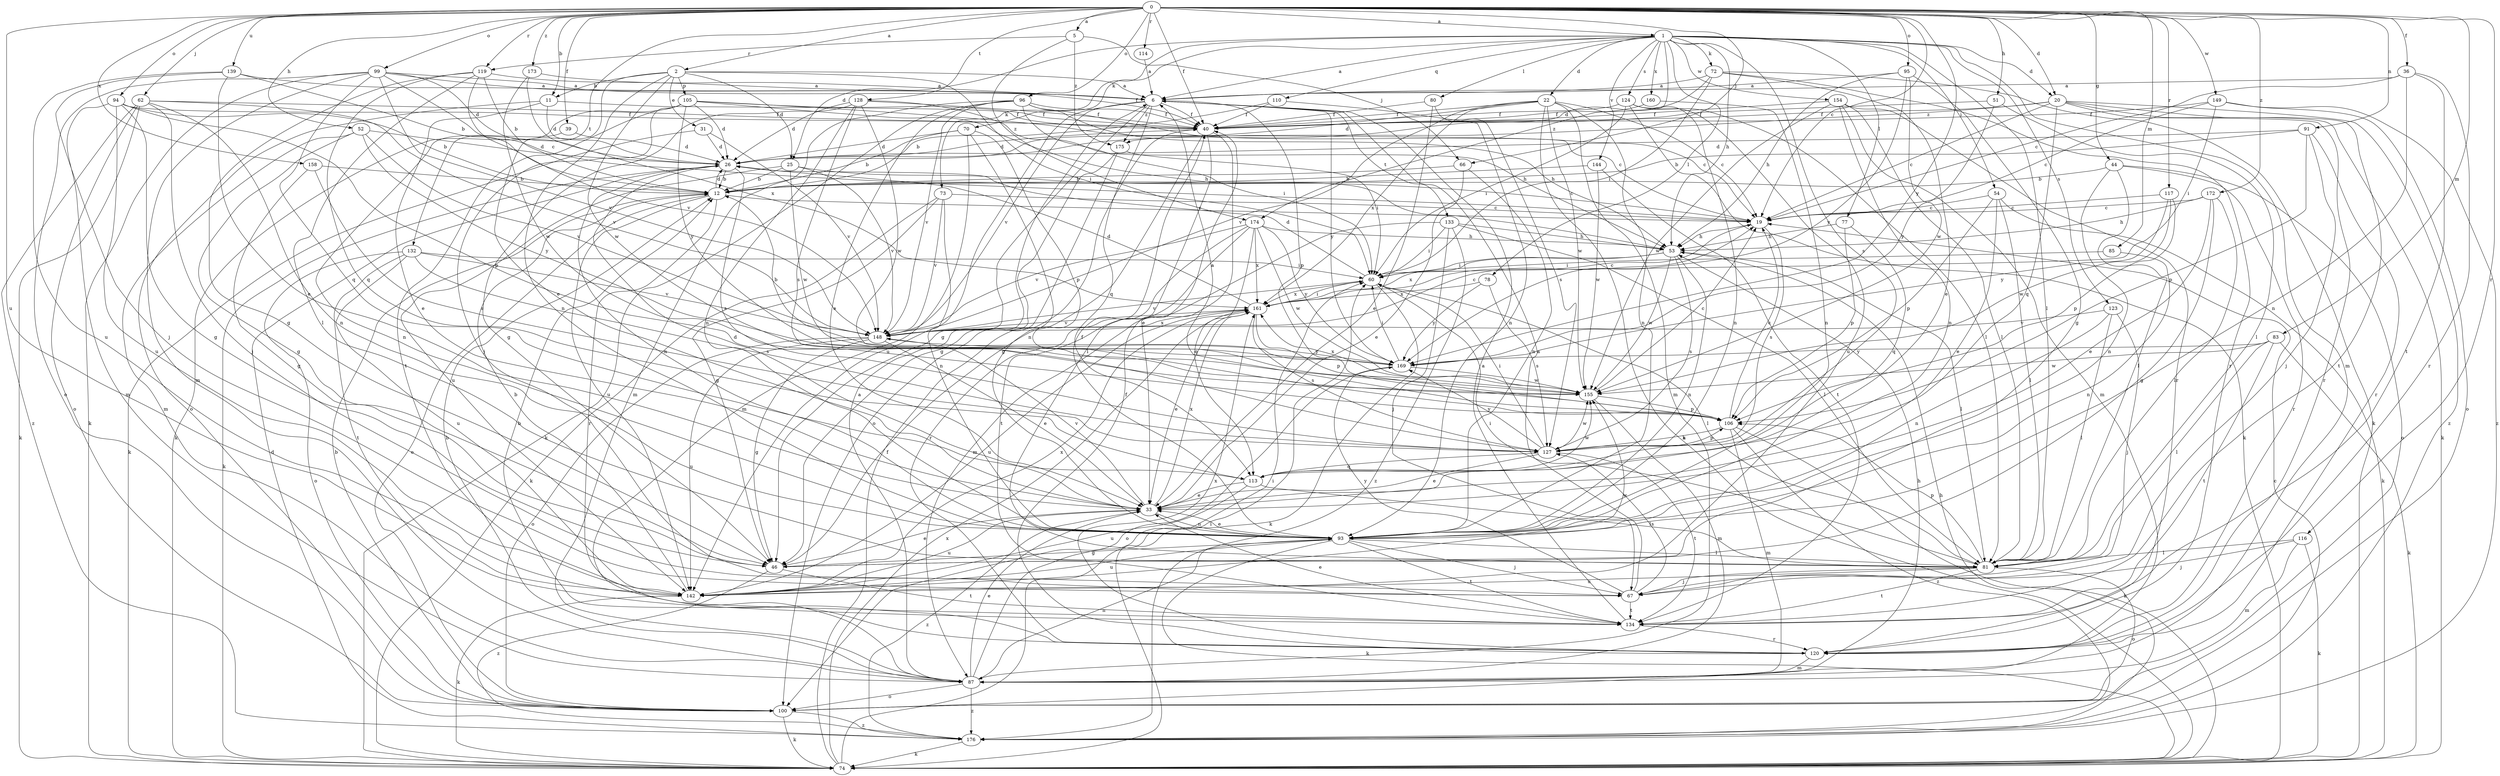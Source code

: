 strict digraph  {
0;
1;
2;
5;
6;
11;
12;
19;
20;
22;
25;
26;
31;
33;
36;
39;
40;
44;
46;
51;
52;
53;
54;
60;
62;
66;
67;
70;
72;
73;
74;
77;
78;
80;
81;
83;
85;
87;
91;
93;
94;
95;
96;
99;
100;
105;
106;
110;
113;
114;
116;
117;
119;
120;
123;
124;
127;
128;
132;
133;
134;
139;
142;
144;
148;
149;
154;
155;
158;
160;
161;
169;
172;
173;
174;
175;
176;
0 -> 1  [label=a];
0 -> 2  [label=a];
0 -> 5  [label=a];
0 -> 11  [label=b];
0 -> 19  [label=c];
0 -> 20  [label=d];
0 -> 36  [label=f];
0 -> 39  [label=f];
0 -> 40  [label=f];
0 -> 44  [label=g];
0 -> 51  [label=h];
0 -> 52  [label=h];
0 -> 62  [label=j];
0 -> 66  [label=j];
0 -> 83  [label=m];
0 -> 85  [label=m];
0 -> 91  [label=n];
0 -> 94  [label=o];
0 -> 95  [label=o];
0 -> 96  [label=o];
0 -> 99  [label=o];
0 -> 114  [label=r];
0 -> 116  [label=r];
0 -> 117  [label=r];
0 -> 119  [label=r];
0 -> 128  [label=t];
0 -> 132  [label=t];
0 -> 139  [label=u];
0 -> 142  [label=u];
0 -> 149  [label=w];
0 -> 158  [label=x];
0 -> 169  [label=y];
0 -> 172  [label=z];
0 -> 173  [label=z];
1 -> 6  [label=a];
1 -> 20  [label=d];
1 -> 22  [label=d];
1 -> 25  [label=d];
1 -> 53  [label=h];
1 -> 54  [label=i];
1 -> 70  [label=k];
1 -> 72  [label=k];
1 -> 73  [label=k];
1 -> 77  [label=l];
1 -> 78  [label=l];
1 -> 80  [label=l];
1 -> 81  [label=l];
1 -> 87  [label=m];
1 -> 110  [label=q];
1 -> 123  [label=s];
1 -> 124  [label=s];
1 -> 127  [label=s];
1 -> 144  [label=v];
1 -> 154  [label=w];
1 -> 160  [label=x];
1 -> 174  [label=z];
2 -> 6  [label=a];
2 -> 11  [label=b];
2 -> 25  [label=d];
2 -> 31  [label=e];
2 -> 33  [label=e];
2 -> 60  [label=i];
2 -> 93  [label=n];
2 -> 105  [label=p];
2 -> 155  [label=w];
5 -> 66  [label=j];
5 -> 119  [label=r];
5 -> 174  [label=z];
5 -> 175  [label=z];
6 -> 40  [label=f];
6 -> 46  [label=g];
6 -> 106  [label=p];
6 -> 113  [label=q];
6 -> 133  [label=t];
6 -> 142  [label=u];
6 -> 148  [label=v];
6 -> 169  [label=y];
6 -> 175  [label=z];
11 -> 26  [label=d];
11 -> 33  [label=e];
11 -> 40  [label=f];
11 -> 100  [label=o];
12 -> 19  [label=c];
12 -> 26  [label=d];
12 -> 100  [label=o];
12 -> 120  [label=r];
12 -> 142  [label=u];
19 -> 53  [label=h];
19 -> 127  [label=s];
20 -> 19  [label=c];
20 -> 40  [label=f];
20 -> 74  [label=k];
20 -> 113  [label=q];
20 -> 120  [label=r];
20 -> 134  [label=t];
20 -> 175  [label=z];
20 -> 176  [label=z];
22 -> 19  [label=c];
22 -> 26  [label=d];
22 -> 40  [label=f];
22 -> 74  [label=k];
22 -> 87  [label=m];
22 -> 93  [label=n];
22 -> 148  [label=v];
22 -> 155  [label=w];
22 -> 161  [label=x];
25 -> 12  [label=b];
25 -> 19  [label=c];
25 -> 142  [label=u];
25 -> 148  [label=v];
25 -> 155  [label=w];
26 -> 12  [label=b];
26 -> 74  [label=k];
26 -> 93  [label=n];
26 -> 127  [label=s];
31 -> 26  [label=d];
31 -> 74  [label=k];
31 -> 148  [label=v];
33 -> 26  [label=d];
33 -> 93  [label=n];
33 -> 142  [label=u];
33 -> 148  [label=v];
33 -> 161  [label=x];
33 -> 176  [label=z];
36 -> 6  [label=a];
36 -> 19  [label=c];
36 -> 93  [label=n];
36 -> 120  [label=r];
36 -> 134  [label=t];
39 -> 26  [label=d];
39 -> 93  [label=n];
40 -> 26  [label=d];
40 -> 33  [label=e];
40 -> 46  [label=g];
40 -> 81  [label=l];
44 -> 12  [label=b];
44 -> 81  [label=l];
44 -> 93  [label=n];
44 -> 100  [label=o];
44 -> 120  [label=r];
46 -> 33  [label=e];
46 -> 134  [label=t];
46 -> 176  [label=z];
51 -> 40  [label=f];
51 -> 81  [label=l];
51 -> 169  [label=y];
52 -> 26  [label=d];
52 -> 46  [label=g];
52 -> 87  [label=m];
52 -> 148  [label=v];
52 -> 169  [label=y];
53 -> 60  [label=i];
53 -> 81  [label=l];
53 -> 93  [label=n];
53 -> 127  [label=s];
53 -> 155  [label=w];
53 -> 161  [label=x];
54 -> 19  [label=c];
54 -> 33  [label=e];
54 -> 74  [label=k];
54 -> 81  [label=l];
54 -> 106  [label=p];
60 -> 26  [label=d];
60 -> 74  [label=k];
60 -> 81  [label=l];
60 -> 148  [label=v];
60 -> 161  [label=x];
62 -> 40  [label=f];
62 -> 67  [label=j];
62 -> 74  [label=k];
62 -> 93  [label=n];
62 -> 100  [label=o];
62 -> 148  [label=v];
62 -> 176  [label=z];
66 -> 12  [label=b];
66 -> 33  [label=e];
66 -> 93  [label=n];
67 -> 6  [label=a];
67 -> 127  [label=s];
67 -> 134  [label=t];
67 -> 169  [label=y];
70 -> 12  [label=b];
70 -> 26  [label=d];
70 -> 87  [label=m];
70 -> 93  [label=n];
70 -> 106  [label=p];
72 -> 6  [label=a];
72 -> 26  [label=d];
72 -> 33  [label=e];
72 -> 60  [label=i];
72 -> 74  [label=k];
72 -> 120  [label=r];
73 -> 19  [label=c];
73 -> 46  [label=g];
73 -> 74  [label=k];
73 -> 93  [label=n];
73 -> 148  [label=v];
74 -> 40  [label=f];
74 -> 60  [label=i];
74 -> 161  [label=x];
77 -> 53  [label=h];
77 -> 106  [label=p];
77 -> 113  [label=q];
78 -> 127  [label=s];
78 -> 161  [label=x];
78 -> 169  [label=y];
80 -> 33  [label=e];
80 -> 40  [label=f];
80 -> 127  [label=s];
81 -> 60  [label=i];
81 -> 67  [label=j];
81 -> 100  [label=o];
81 -> 106  [label=p];
81 -> 134  [label=t];
81 -> 142  [label=u];
83 -> 74  [label=k];
83 -> 81  [label=l];
83 -> 134  [label=t];
83 -> 155  [label=w];
83 -> 169  [label=y];
85 -> 60  [label=i];
85 -> 93  [label=n];
87 -> 6  [label=a];
87 -> 12  [label=b];
87 -> 33  [label=e];
87 -> 60  [label=i];
87 -> 93  [label=n];
87 -> 100  [label=o];
87 -> 176  [label=z];
91 -> 12  [label=b];
91 -> 26  [label=d];
91 -> 67  [label=j];
91 -> 106  [label=p];
91 -> 120  [label=r];
93 -> 33  [label=e];
93 -> 40  [label=f];
93 -> 46  [label=g];
93 -> 67  [label=j];
93 -> 74  [label=k];
93 -> 81  [label=l];
93 -> 134  [label=t];
93 -> 142  [label=u];
94 -> 12  [label=b];
94 -> 40  [label=f];
94 -> 46  [label=g];
94 -> 87  [label=m];
94 -> 106  [label=p];
94 -> 142  [label=u];
95 -> 6  [label=a];
95 -> 46  [label=g];
95 -> 53  [label=h];
95 -> 155  [label=w];
95 -> 169  [label=y];
96 -> 19  [label=c];
96 -> 33  [label=e];
96 -> 40  [label=f];
96 -> 53  [label=h];
96 -> 60  [label=i];
96 -> 74  [label=k];
96 -> 87  [label=m];
96 -> 148  [label=v];
99 -> 6  [label=a];
99 -> 19  [label=c];
99 -> 26  [label=d];
99 -> 40  [label=f];
99 -> 74  [label=k];
99 -> 87  [label=m];
99 -> 100  [label=o];
99 -> 113  [label=q];
99 -> 148  [label=v];
100 -> 12  [label=b];
100 -> 53  [label=h];
100 -> 74  [label=k];
100 -> 176  [label=z];
105 -> 19  [label=c];
105 -> 26  [label=d];
105 -> 40  [label=f];
105 -> 53  [label=h];
105 -> 67  [label=j];
105 -> 74  [label=k];
105 -> 134  [label=t];
105 -> 169  [label=y];
106 -> 6  [label=a];
106 -> 19  [label=c];
106 -> 74  [label=k];
106 -> 87  [label=m];
106 -> 127  [label=s];
106 -> 176  [label=z];
110 -> 12  [label=b];
110 -> 40  [label=f];
110 -> 93  [label=n];
113 -> 33  [label=e];
113 -> 81  [label=l];
113 -> 142  [label=u];
113 -> 155  [label=w];
114 -> 6  [label=a];
116 -> 67  [label=j];
116 -> 74  [label=k];
116 -> 81  [label=l];
116 -> 87  [label=m];
117 -> 19  [label=c];
117 -> 106  [label=p];
117 -> 155  [label=w];
117 -> 169  [label=y];
119 -> 6  [label=a];
119 -> 12  [label=b];
119 -> 46  [label=g];
119 -> 81  [label=l];
119 -> 113  [label=q];
119 -> 148  [label=v];
120 -> 12  [label=b];
120 -> 40  [label=f];
120 -> 87  [label=m];
120 -> 161  [label=x];
123 -> 67  [label=j];
123 -> 81  [label=l];
123 -> 93  [label=n];
123 -> 148  [label=v];
124 -> 40  [label=f];
124 -> 60  [label=i];
124 -> 74  [label=k];
124 -> 81  [label=l];
124 -> 93  [label=n];
124 -> 142  [label=u];
127 -> 33  [label=e];
127 -> 60  [label=i];
127 -> 106  [label=p];
127 -> 113  [label=q];
127 -> 134  [label=t];
127 -> 155  [label=w];
127 -> 169  [label=y];
128 -> 26  [label=d];
128 -> 40  [label=f];
128 -> 46  [label=g];
128 -> 53  [label=h];
128 -> 93  [label=n];
128 -> 127  [label=s];
128 -> 155  [label=w];
132 -> 60  [label=i];
132 -> 100  [label=o];
132 -> 127  [label=s];
132 -> 134  [label=t];
132 -> 142  [label=u];
132 -> 148  [label=v];
133 -> 53  [label=h];
133 -> 60  [label=i];
133 -> 67  [label=j];
133 -> 81  [label=l];
133 -> 87  [label=m];
133 -> 176  [label=z];
134 -> 6  [label=a];
134 -> 33  [label=e];
134 -> 120  [label=r];
139 -> 6  [label=a];
139 -> 12  [label=b];
139 -> 33  [label=e];
139 -> 67  [label=j];
139 -> 142  [label=u];
142 -> 12  [label=b];
142 -> 74  [label=k];
142 -> 155  [label=w];
142 -> 161  [label=x];
144 -> 12  [label=b];
144 -> 134  [label=t];
144 -> 155  [label=w];
148 -> 19  [label=c];
148 -> 33  [label=e];
148 -> 46  [label=g];
148 -> 100  [label=o];
148 -> 142  [label=u];
148 -> 161  [label=x];
148 -> 169  [label=y];
149 -> 19  [label=c];
149 -> 40  [label=f];
149 -> 60  [label=i];
149 -> 100  [label=o];
149 -> 176  [label=z];
154 -> 40  [label=f];
154 -> 81  [label=l];
154 -> 87  [label=m];
154 -> 93  [label=n];
154 -> 120  [label=r];
154 -> 155  [label=w];
155 -> 19  [label=c];
155 -> 87  [label=m];
155 -> 106  [label=p];
155 -> 161  [label=x];
158 -> 12  [label=b];
158 -> 46  [label=g];
158 -> 127  [label=s];
160 -> 40  [label=f];
160 -> 93  [label=n];
161 -> 19  [label=c];
161 -> 26  [label=d];
161 -> 33  [label=e];
161 -> 60  [label=i];
161 -> 106  [label=p];
161 -> 127  [label=s];
161 -> 142  [label=u];
161 -> 148  [label=v];
169 -> 12  [label=b];
169 -> 60  [label=i];
169 -> 100  [label=o];
169 -> 155  [label=w];
172 -> 19  [label=c];
172 -> 33  [label=e];
172 -> 46  [label=g];
172 -> 53  [label=h];
172 -> 81  [label=l];
173 -> 6  [label=a];
173 -> 155  [label=w];
173 -> 161  [label=x];
174 -> 53  [label=h];
174 -> 113  [label=q];
174 -> 120  [label=r];
174 -> 134  [label=t];
174 -> 148  [label=v];
174 -> 155  [label=w];
174 -> 161  [label=x];
174 -> 169  [label=y];
175 -> 46  [label=g];
175 -> 60  [label=i];
175 -> 100  [label=o];
176 -> 19  [label=c];
176 -> 26  [label=d];
176 -> 53  [label=h];
176 -> 74  [label=k];
}
